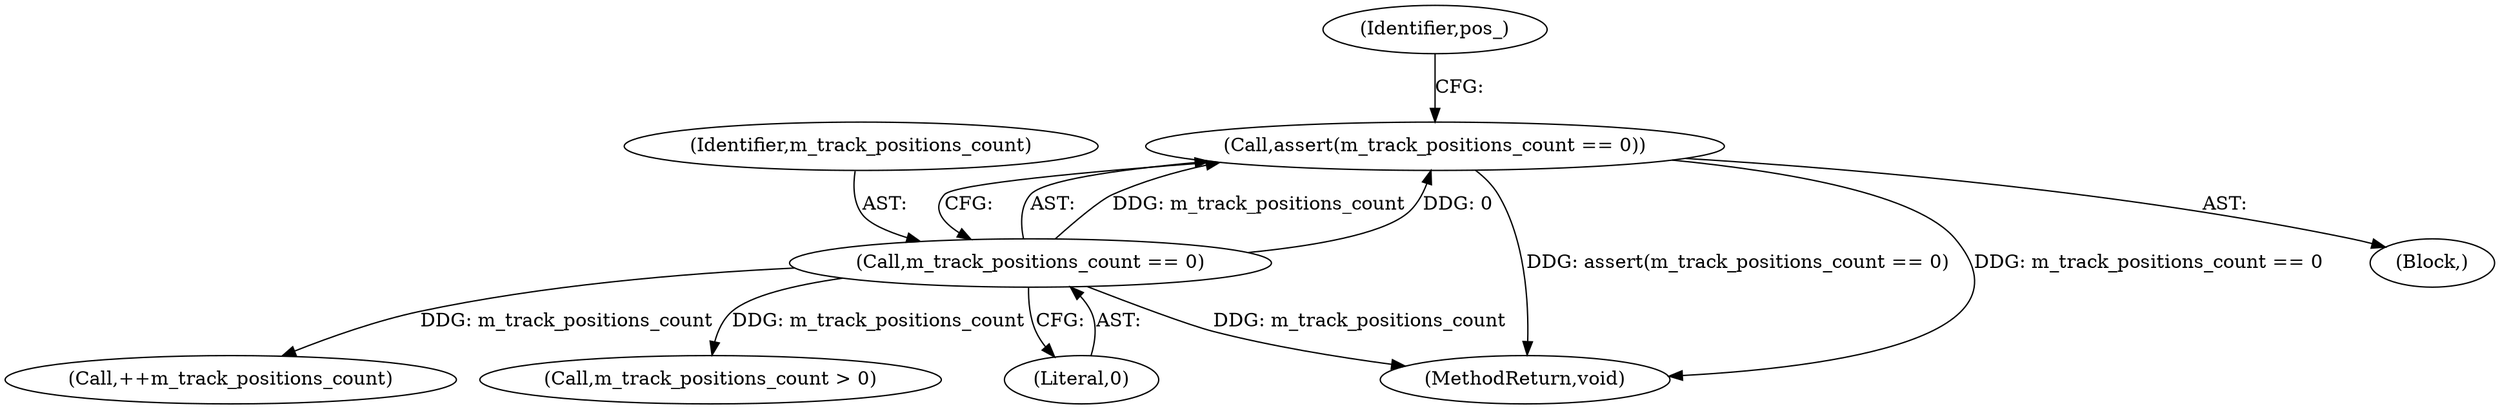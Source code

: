 digraph "0_Android_cc274e2abe8b2a6698a5c47d8aa4bb45f1f9538d_27@API" {
"1000127" [label="(Call,assert(m_track_positions_count == 0))"];
"1000128" [label="(Call,m_track_positions_count == 0)"];
"1000258" [label="(Call,++m_track_positions_count)"];
"1000373" [label="(MethodReturn,void)"];
"1000127" [label="(Call,assert(m_track_positions_count == 0))"];
"1000272" [label="(Call,m_track_positions_count > 0)"];
"1000133" [label="(Identifier,pos_)"];
"1000117" [label="(Block,)"];
"1000128" [label="(Call,m_track_positions_count == 0)"];
"1000130" [label="(Literal,0)"];
"1000129" [label="(Identifier,m_track_positions_count)"];
"1000127" -> "1000117"  [label="AST: "];
"1000127" -> "1000128"  [label="CFG: "];
"1000128" -> "1000127"  [label="AST: "];
"1000133" -> "1000127"  [label="CFG: "];
"1000127" -> "1000373"  [label="DDG: assert(m_track_positions_count == 0)"];
"1000127" -> "1000373"  [label="DDG: m_track_positions_count == 0"];
"1000128" -> "1000127"  [label="DDG: m_track_positions_count"];
"1000128" -> "1000127"  [label="DDG: 0"];
"1000128" -> "1000130"  [label="CFG: "];
"1000129" -> "1000128"  [label="AST: "];
"1000130" -> "1000128"  [label="AST: "];
"1000128" -> "1000373"  [label="DDG: m_track_positions_count"];
"1000128" -> "1000258"  [label="DDG: m_track_positions_count"];
"1000128" -> "1000272"  [label="DDG: m_track_positions_count"];
}

